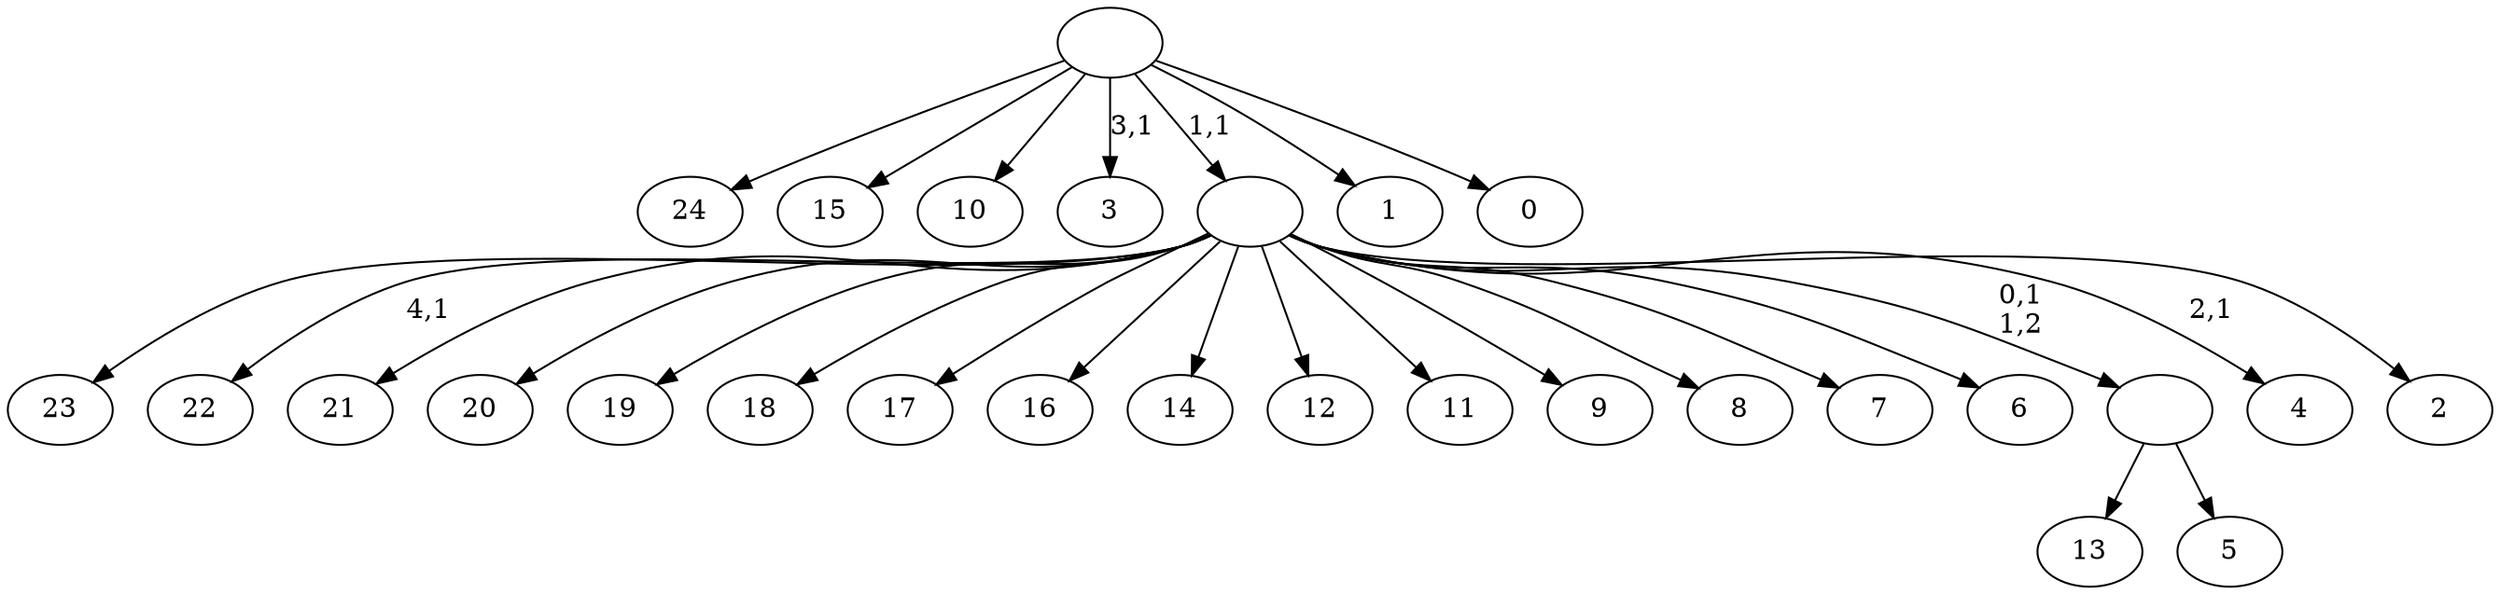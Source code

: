 digraph T {
	30 [label="24"]
	29 [label="23"]
	28 [label="22"]
	26 [label="21"]
	25 [label="20"]
	24 [label="19"]
	23 [label="18"]
	22 [label="17"]
	21 [label="16"]
	20 [label="15"]
	19 [label="14"]
	18 [label="13"]
	17 [label="12"]
	16 [label="11"]
	15 [label="10"]
	14 [label="9"]
	13 [label="8"]
	12 [label="7"]
	11 [label="6"]
	10 [label="5"]
	9 [label=""]
	8 [label="4"]
	6 [label="3"]
	4 [label="2"]
	3 [label=""]
	2 [label="1"]
	1 [label="0"]
	0 [label=""]
	9 -> 18 [label=""]
	9 -> 10 [label=""]
	3 -> 8 [label="2,1"]
	3 -> 28 [label="4,1"]
	3 -> 29 [label=""]
	3 -> 26 [label=""]
	3 -> 25 [label=""]
	3 -> 24 [label=""]
	3 -> 23 [label=""]
	3 -> 22 [label=""]
	3 -> 21 [label=""]
	3 -> 19 [label=""]
	3 -> 17 [label=""]
	3 -> 16 [label=""]
	3 -> 14 [label=""]
	3 -> 13 [label=""]
	3 -> 12 [label=""]
	3 -> 11 [label=""]
	3 -> 9 [label="0,1\n1,2"]
	3 -> 4 [label=""]
	0 -> 6 [label="3,1"]
	0 -> 30 [label=""]
	0 -> 20 [label=""]
	0 -> 15 [label=""]
	0 -> 3 [label="1,1"]
	0 -> 2 [label=""]
	0 -> 1 [label=""]
}

